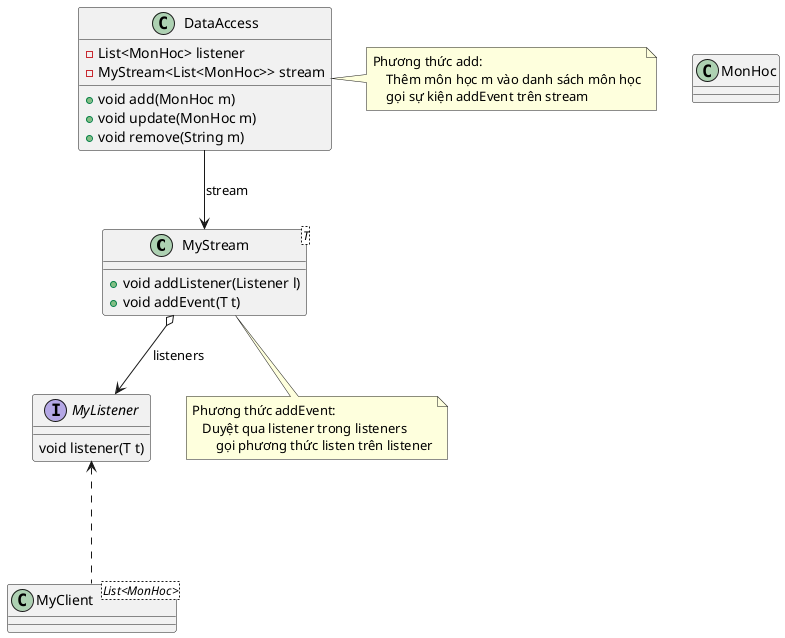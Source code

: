 @startuml
'https://plantuml.com/class-diagram

class MyStream<T>{
    + void addListener(Listener l)
    + void addEvent(T t)
}
interface MyListener{
    void listener(T t)
}
class MonHoc
class MyClient<List<MonHoc>>
class DataAccess{
    -List<MonHoc> listener
    -MyStream<List<MonHoc>> stream
    +void add(MonHoc m)
    +void update(MonHoc m)
    +void remove(String m)
}
MyStream o--> MyListener: listeners
MyListener <... MyClient
DataAccess --> MyStream:stream

note bottom of MyStream
 Phương thức addEvent:
    Duyệt qua listener trong listeners
        gọi phương thức listen trên listener
end note
note right of DataAccess
    Phương thức add:
        Thêm môn học m vào danh sách môn học
        gọi sự kiện addEvent trên stream
end note
@enduml